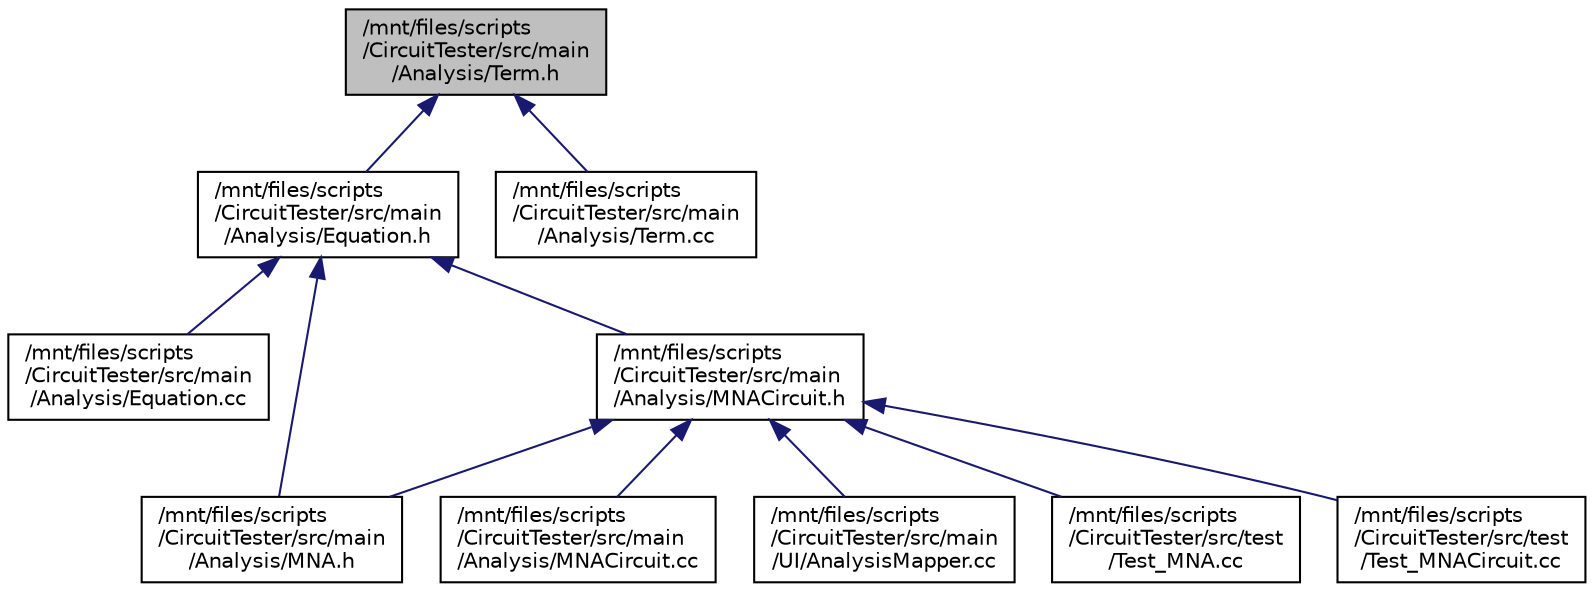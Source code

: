 digraph "/mnt/files/scripts/CircuitTester/src/main/Analysis/Term.h"
{
 // LATEX_PDF_SIZE
  edge [fontname="Helvetica",fontsize="10",labelfontname="Helvetica",labelfontsize="10"];
  node [fontname="Helvetica",fontsize="10",shape=record];
  Node1 [label="/mnt/files/scripts\l/CircuitTester/src/main\l/Analysis/Term.h",height=0.2,width=0.4,color="black", fillcolor="grey75", style="filled", fontcolor="black",tooltip=" "];
  Node1 -> Node2 [dir="back",color="midnightblue",fontsize="10",style="solid",fontname="Helvetica"];
  Node2 [label="/mnt/files/scripts\l/CircuitTester/src/main\l/Analysis/Equation.h",height=0.2,width=0.4,color="black", fillcolor="white", style="filled",URL="$Equation_8h.html",tooltip=" "];
  Node2 -> Node3 [dir="back",color="midnightblue",fontsize="10",style="solid",fontname="Helvetica"];
  Node3 [label="/mnt/files/scripts\l/CircuitTester/src/main\l/Analysis/Equation.cc",height=0.2,width=0.4,color="black", fillcolor="white", style="filled",URL="$Equation_8cc.html",tooltip=" "];
  Node2 -> Node4 [dir="back",color="midnightblue",fontsize="10",style="solid",fontname="Helvetica"];
  Node4 [label="/mnt/files/scripts\l/CircuitTester/src/main\l/Analysis/MNACircuit.h",height=0.2,width=0.4,color="black", fillcolor="white", style="filled",URL="$MNACircuit_8h.html",tooltip=" "];
  Node4 -> Node5 [dir="back",color="midnightblue",fontsize="10",style="solid",fontname="Helvetica"];
  Node5 [label="/mnt/files/scripts\l/CircuitTester/src/main\l/Analysis/MNA.h",height=0.2,width=0.4,color="black", fillcolor="white", style="filled",URL="$MNA_8h.html",tooltip=" "];
  Node4 -> Node6 [dir="back",color="midnightblue",fontsize="10",style="solid",fontname="Helvetica"];
  Node6 [label="/mnt/files/scripts\l/CircuitTester/src/main\l/Analysis/MNACircuit.cc",height=0.2,width=0.4,color="black", fillcolor="white", style="filled",URL="$MNACircuit_8cc.html",tooltip=" "];
  Node4 -> Node7 [dir="back",color="midnightblue",fontsize="10",style="solid",fontname="Helvetica"];
  Node7 [label="/mnt/files/scripts\l/CircuitTester/src/main\l/UI/AnalysisMapper.cc",height=0.2,width=0.4,color="black", fillcolor="white", style="filled",URL="$AnalysisMapper_8cc.html",tooltip=" "];
  Node4 -> Node8 [dir="back",color="midnightblue",fontsize="10",style="solid",fontname="Helvetica"];
  Node8 [label="/mnt/files/scripts\l/CircuitTester/src/test\l/Test_MNA.cc",height=0.2,width=0.4,color="black", fillcolor="white", style="filled",URL="$Test__MNA_8cc.html",tooltip=" "];
  Node4 -> Node9 [dir="back",color="midnightblue",fontsize="10",style="solid",fontname="Helvetica"];
  Node9 [label="/mnt/files/scripts\l/CircuitTester/src/test\l/Test_MNACircuit.cc",height=0.2,width=0.4,color="black", fillcolor="white", style="filled",URL="$Test__MNACircuit_8cc.html",tooltip=" "];
  Node2 -> Node5 [dir="back",color="midnightblue",fontsize="10",style="solid",fontname="Helvetica"];
  Node1 -> Node10 [dir="back",color="midnightblue",fontsize="10",style="solid",fontname="Helvetica"];
  Node10 [label="/mnt/files/scripts\l/CircuitTester/src/main\l/Analysis/Term.cc",height=0.2,width=0.4,color="black", fillcolor="white", style="filled",URL="$Term_8cc.html",tooltip=" "];
}
